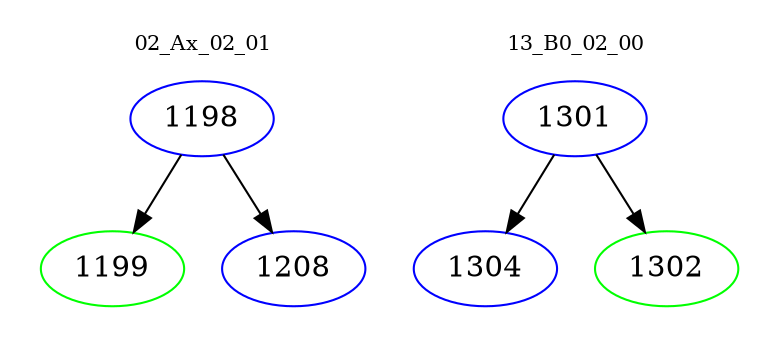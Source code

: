 digraph{
subgraph cluster_0 {
color = white
label = "02_Ax_02_01";
fontsize=10;
T0_1198 [label="1198", color="blue"]
T0_1198 -> T0_1199 [color="black"]
T0_1199 [label="1199", color="green"]
T0_1198 -> T0_1208 [color="black"]
T0_1208 [label="1208", color="blue"]
}
subgraph cluster_1 {
color = white
label = "13_B0_02_00";
fontsize=10;
T1_1301 [label="1301", color="blue"]
T1_1301 -> T1_1304 [color="black"]
T1_1304 [label="1304", color="blue"]
T1_1301 -> T1_1302 [color="black"]
T1_1302 [label="1302", color="green"]
}
}
